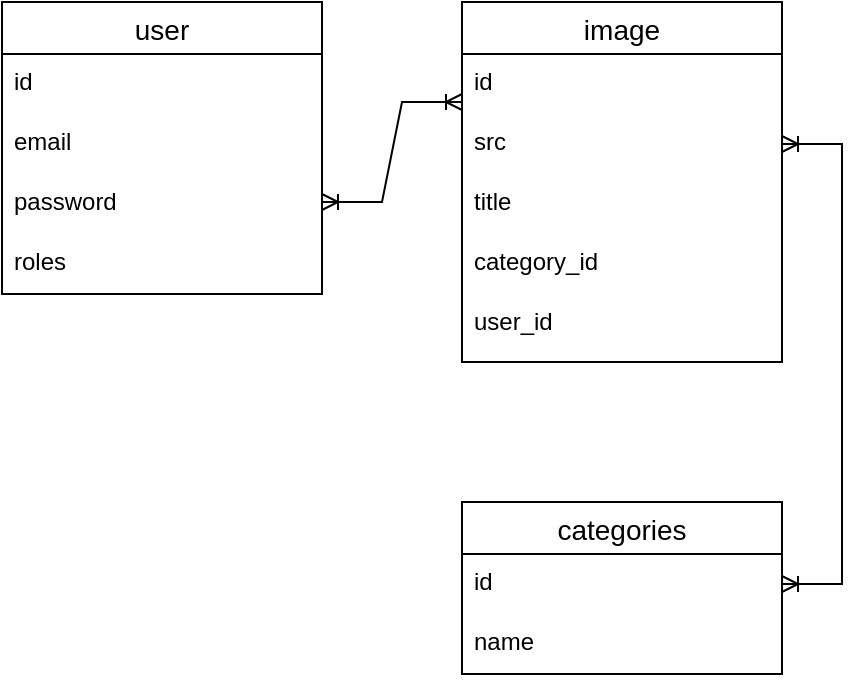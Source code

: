 <mxfile version="17.4.6" type="github">
  <diagram id="kv1AS5S-3z2k0ZfCUDQ3" name="Page-1">
    <mxGraphModel dx="1038" dy="551" grid="1" gridSize="10" guides="1" tooltips="1" connect="1" arrows="1" fold="1" page="1" pageScale="1" pageWidth="827" pageHeight="1169" math="0" shadow="0">
      <root>
        <mxCell id="0" />
        <mxCell id="1" parent="0" />
        <mxCell id="CnflVaLZSwGAAz8AwZ01-1" value="user" style="swimlane;fontStyle=0;childLayout=stackLayout;horizontal=1;startSize=26;horizontalStack=0;resizeParent=1;resizeParentMax=0;resizeLast=0;collapsible=1;marginBottom=0;align=center;fontSize=14;" vertex="1" parent="1">
          <mxGeometry x="80" y="40" width="160" height="146" as="geometry" />
        </mxCell>
        <mxCell id="CnflVaLZSwGAAz8AwZ01-2" value="id" style="text;strokeColor=none;fillColor=none;spacingLeft=4;spacingRight=4;overflow=hidden;rotatable=0;points=[[0,0.5],[1,0.5]];portConstraint=eastwest;fontSize=12;" vertex="1" parent="CnflVaLZSwGAAz8AwZ01-1">
          <mxGeometry y="26" width="160" height="30" as="geometry" />
        </mxCell>
        <mxCell id="CnflVaLZSwGAAz8AwZ01-3" value="email" style="text;strokeColor=none;fillColor=none;spacingLeft=4;spacingRight=4;overflow=hidden;rotatable=0;points=[[0,0.5],[1,0.5]];portConstraint=eastwest;fontSize=12;" vertex="1" parent="CnflVaLZSwGAAz8AwZ01-1">
          <mxGeometry y="56" width="160" height="30" as="geometry" />
        </mxCell>
        <mxCell id="CnflVaLZSwGAAz8AwZ01-4" value="password" style="text;strokeColor=none;fillColor=none;spacingLeft=4;spacingRight=4;overflow=hidden;rotatable=0;points=[[0,0.5],[1,0.5]];portConstraint=eastwest;fontSize=12;" vertex="1" parent="CnflVaLZSwGAAz8AwZ01-1">
          <mxGeometry y="86" width="160" height="30" as="geometry" />
        </mxCell>
        <mxCell id="CnflVaLZSwGAAz8AwZ01-5" value="roles&#xa;" style="text;strokeColor=none;fillColor=none;spacingLeft=4;spacingRight=4;overflow=hidden;rotatable=0;points=[[0,0.5],[1,0.5]];portConstraint=eastwest;fontSize=12;" vertex="1" parent="CnflVaLZSwGAAz8AwZ01-1">
          <mxGeometry y="116" width="160" height="30" as="geometry" />
        </mxCell>
        <mxCell id="CnflVaLZSwGAAz8AwZ01-6" value="image" style="swimlane;fontStyle=0;childLayout=stackLayout;horizontal=1;startSize=26;horizontalStack=0;resizeParent=1;resizeParentMax=0;resizeLast=0;collapsible=1;marginBottom=0;align=center;fontSize=14;" vertex="1" parent="1">
          <mxGeometry x="310" y="40" width="160" height="180" as="geometry" />
        </mxCell>
        <mxCell id="CnflVaLZSwGAAz8AwZ01-7" value="id" style="text;strokeColor=none;fillColor=none;spacingLeft=4;spacingRight=4;overflow=hidden;rotatable=0;points=[[0,0.5],[1,0.5]];portConstraint=eastwest;fontSize=12;" vertex="1" parent="CnflVaLZSwGAAz8AwZ01-6">
          <mxGeometry y="26" width="160" height="30" as="geometry" />
        </mxCell>
        <mxCell id="CnflVaLZSwGAAz8AwZ01-8" value="src" style="text;strokeColor=none;fillColor=none;spacingLeft=4;spacingRight=4;overflow=hidden;rotatable=0;points=[[0,0.5],[1,0.5]];portConstraint=eastwest;fontSize=12;" vertex="1" parent="CnflVaLZSwGAAz8AwZ01-6">
          <mxGeometry y="56" width="160" height="30" as="geometry" />
        </mxCell>
        <mxCell id="CnflVaLZSwGAAz8AwZ01-9" value="title" style="text;strokeColor=none;fillColor=none;spacingLeft=4;spacingRight=4;overflow=hidden;rotatable=0;points=[[0,0.5],[1,0.5]];portConstraint=eastwest;fontSize=12;" vertex="1" parent="CnflVaLZSwGAAz8AwZ01-6">
          <mxGeometry y="86" width="160" height="30" as="geometry" />
        </mxCell>
        <mxCell id="CnflVaLZSwGAAz8AwZ01-10" value="category_id" style="text;strokeColor=none;fillColor=none;spacingLeft=4;spacingRight=4;overflow=hidden;rotatable=0;points=[[0,0.5],[1,0.5]];portConstraint=eastwest;fontSize=12;" vertex="1" parent="CnflVaLZSwGAAz8AwZ01-6">
          <mxGeometry y="116" width="160" height="64" as="geometry" />
        </mxCell>
        <mxCell id="CnflVaLZSwGAAz8AwZ01-11" value="categories" style="swimlane;fontStyle=0;childLayout=stackLayout;horizontal=1;startSize=26;horizontalStack=0;resizeParent=1;resizeParentMax=0;resizeLast=0;collapsible=1;marginBottom=0;align=center;fontSize=14;" vertex="1" parent="1">
          <mxGeometry x="310" y="290" width="160" height="86" as="geometry" />
        </mxCell>
        <mxCell id="CnflVaLZSwGAAz8AwZ01-12" value="id" style="text;strokeColor=none;fillColor=none;spacingLeft=4;spacingRight=4;overflow=hidden;rotatable=0;points=[[0,0.5],[1,0.5]];portConstraint=eastwest;fontSize=12;" vertex="1" parent="CnflVaLZSwGAAz8AwZ01-11">
          <mxGeometry y="26" width="160" height="30" as="geometry" />
        </mxCell>
        <mxCell id="CnflVaLZSwGAAz8AwZ01-13" value="name" style="text;strokeColor=none;fillColor=none;spacingLeft=4;spacingRight=4;overflow=hidden;rotatable=0;points=[[0,0.5],[1,0.5]];portConstraint=eastwest;fontSize=12;" vertex="1" parent="CnflVaLZSwGAAz8AwZ01-11">
          <mxGeometry y="56" width="160" height="30" as="geometry" />
        </mxCell>
        <mxCell id="CnflVaLZSwGAAz8AwZ01-16" value="" style="edgeStyle=entityRelationEdgeStyle;fontSize=12;html=1;endArrow=ERoneToMany;startArrow=ERoneToMany;rounded=0;entryX=1;entryY=0.5;entryDx=0;entryDy=0;exitX=1;exitY=0.5;exitDx=0;exitDy=0;" edge="1" parent="1" source="CnflVaLZSwGAAz8AwZ01-12" target="CnflVaLZSwGAAz8AwZ01-8">
          <mxGeometry width="100" height="100" relative="1" as="geometry">
            <mxPoint x="470" y="280" as="sourcePoint" />
            <mxPoint x="300" y="180" as="targetPoint" />
          </mxGeometry>
        </mxCell>
        <mxCell id="CnflVaLZSwGAAz8AwZ01-18" value="user_id" style="text;strokeColor=none;fillColor=none;spacingLeft=4;spacingRight=4;overflow=hidden;rotatable=0;points=[[0,0.5],[1,0.5]];portConstraint=eastwest;fontSize=12;" vertex="1" parent="1">
          <mxGeometry x="310" y="186" width="160" height="30" as="geometry" />
        </mxCell>
        <mxCell id="CnflVaLZSwGAAz8AwZ01-19" value="" style="edgeStyle=entityRelationEdgeStyle;fontSize=12;html=1;endArrow=ERoneToMany;startArrow=ERoneToMany;rounded=0;entryX=0;entryY=0.8;entryDx=0;entryDy=0;entryPerimeter=0;" edge="1" parent="1" target="CnflVaLZSwGAAz8AwZ01-7">
          <mxGeometry width="100" height="100" relative="1" as="geometry">
            <mxPoint x="240" y="140" as="sourcePoint" />
            <mxPoint x="340" y="40" as="targetPoint" />
          </mxGeometry>
        </mxCell>
      </root>
    </mxGraphModel>
  </diagram>
</mxfile>
